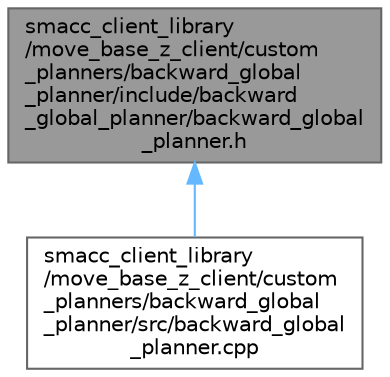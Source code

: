 digraph "smacc_client_library/move_base_z_client/custom_planners/backward_global_planner/include/backward_global_planner/backward_global_planner.h"
{
 // LATEX_PDF_SIZE
  bgcolor="transparent";
  edge [fontname=Helvetica,fontsize=10,labelfontname=Helvetica,labelfontsize=10];
  node [fontname=Helvetica,fontsize=10,shape=box,height=0.2,width=0.4];
  Node1 [label="smacc_client_library\l/move_base_z_client/custom\l_planners/backward_global\l_planner/include/backward\l_global_planner/backward_global\l_planner.h",height=0.2,width=0.4,color="gray40", fillcolor="grey60", style="filled", fontcolor="black",tooltip=" "];
  Node1 -> Node2 [dir="back",color="steelblue1",style="solid"];
  Node2 [label="smacc_client_library\l/move_base_z_client/custom\l_planners/backward_global\l_planner/src/backward_global\l_planner.cpp",height=0.2,width=0.4,color="grey40", fillcolor="white", style="filled",URL="$backward__global__planner_8cpp.html",tooltip=" "];
}
